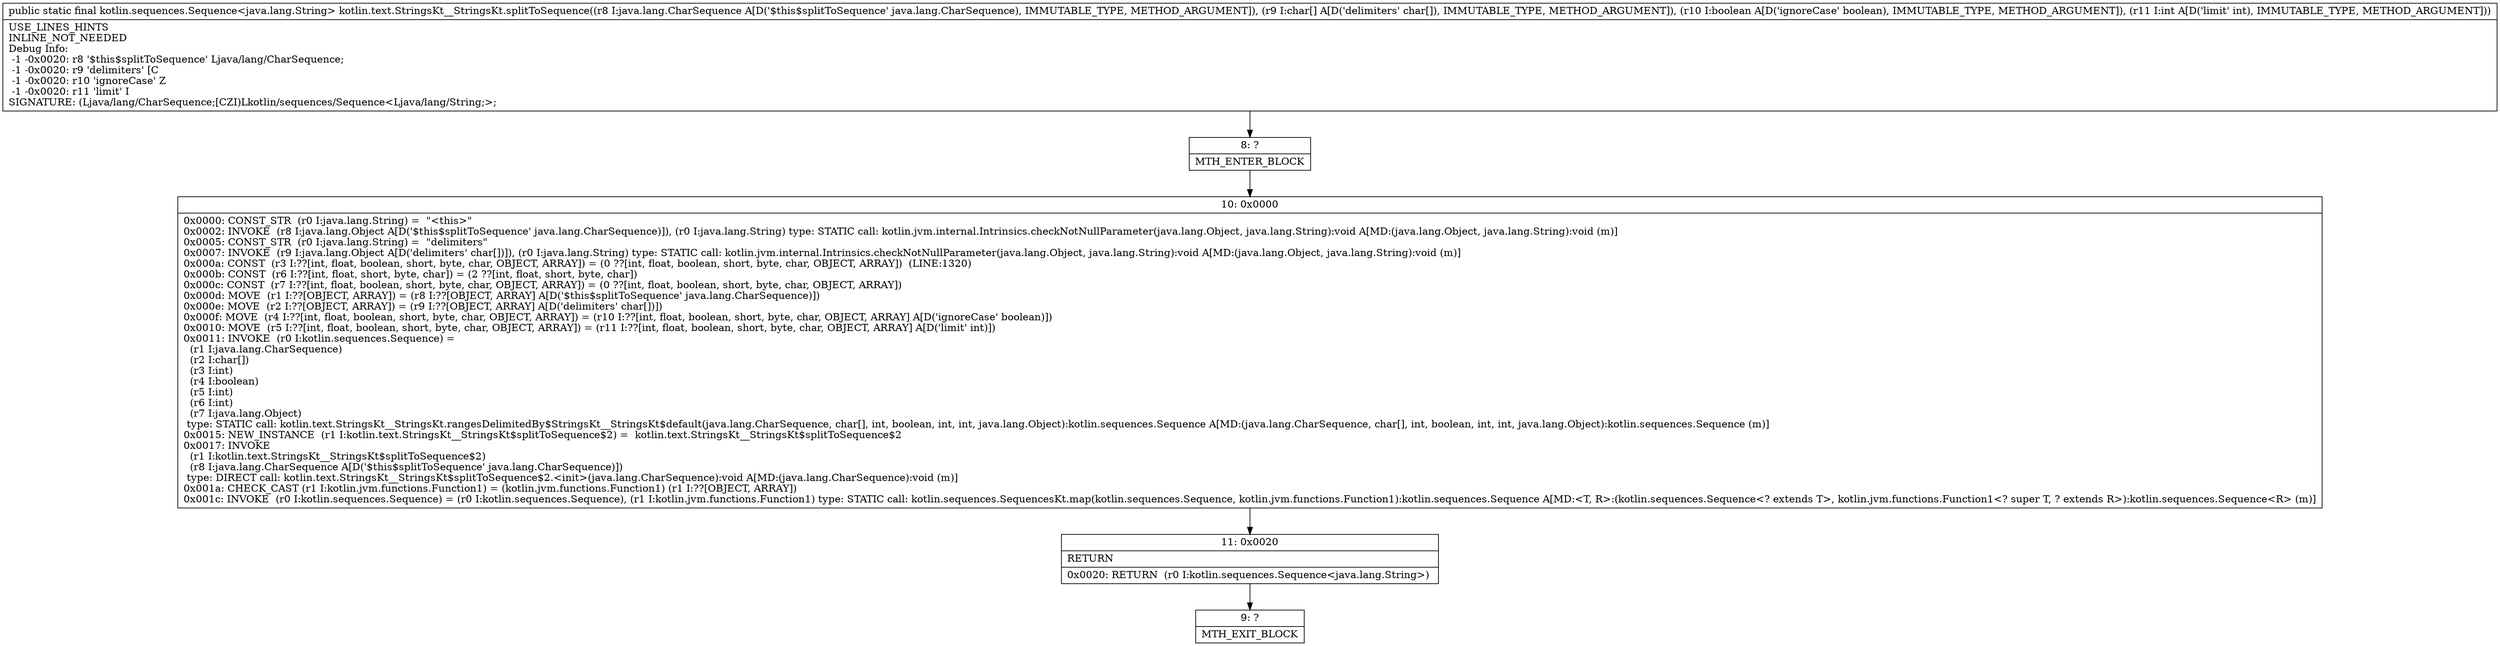 digraph "CFG forkotlin.text.StringsKt__StringsKt.splitToSequence(Ljava\/lang\/CharSequence;[CZI)Lkotlin\/sequences\/Sequence;" {
Node_8 [shape=record,label="{8\:\ ?|MTH_ENTER_BLOCK\l}"];
Node_10 [shape=record,label="{10\:\ 0x0000|0x0000: CONST_STR  (r0 I:java.lang.String) =  \"\<this\>\" \l0x0002: INVOKE  (r8 I:java.lang.Object A[D('$this$splitToSequence' java.lang.CharSequence)]), (r0 I:java.lang.String) type: STATIC call: kotlin.jvm.internal.Intrinsics.checkNotNullParameter(java.lang.Object, java.lang.String):void A[MD:(java.lang.Object, java.lang.String):void (m)]\l0x0005: CONST_STR  (r0 I:java.lang.String) =  \"delimiters\" \l0x0007: INVOKE  (r9 I:java.lang.Object A[D('delimiters' char[])]), (r0 I:java.lang.String) type: STATIC call: kotlin.jvm.internal.Intrinsics.checkNotNullParameter(java.lang.Object, java.lang.String):void A[MD:(java.lang.Object, java.lang.String):void (m)]\l0x000a: CONST  (r3 I:??[int, float, boolean, short, byte, char, OBJECT, ARRAY]) = (0 ??[int, float, boolean, short, byte, char, OBJECT, ARRAY])  (LINE:1320)\l0x000b: CONST  (r6 I:??[int, float, short, byte, char]) = (2 ??[int, float, short, byte, char]) \l0x000c: CONST  (r7 I:??[int, float, boolean, short, byte, char, OBJECT, ARRAY]) = (0 ??[int, float, boolean, short, byte, char, OBJECT, ARRAY]) \l0x000d: MOVE  (r1 I:??[OBJECT, ARRAY]) = (r8 I:??[OBJECT, ARRAY] A[D('$this$splitToSequence' java.lang.CharSequence)]) \l0x000e: MOVE  (r2 I:??[OBJECT, ARRAY]) = (r9 I:??[OBJECT, ARRAY] A[D('delimiters' char[])]) \l0x000f: MOVE  (r4 I:??[int, float, boolean, short, byte, char, OBJECT, ARRAY]) = (r10 I:??[int, float, boolean, short, byte, char, OBJECT, ARRAY] A[D('ignoreCase' boolean)]) \l0x0010: MOVE  (r5 I:??[int, float, boolean, short, byte, char, OBJECT, ARRAY]) = (r11 I:??[int, float, boolean, short, byte, char, OBJECT, ARRAY] A[D('limit' int)]) \l0x0011: INVOKE  (r0 I:kotlin.sequences.Sequence) = \l  (r1 I:java.lang.CharSequence)\l  (r2 I:char[])\l  (r3 I:int)\l  (r4 I:boolean)\l  (r5 I:int)\l  (r6 I:int)\l  (r7 I:java.lang.Object)\l type: STATIC call: kotlin.text.StringsKt__StringsKt.rangesDelimitedBy$StringsKt__StringsKt$default(java.lang.CharSequence, char[], int, boolean, int, int, java.lang.Object):kotlin.sequences.Sequence A[MD:(java.lang.CharSequence, char[], int, boolean, int, int, java.lang.Object):kotlin.sequences.Sequence (m)]\l0x0015: NEW_INSTANCE  (r1 I:kotlin.text.StringsKt__StringsKt$splitToSequence$2) =  kotlin.text.StringsKt__StringsKt$splitToSequence$2 \l0x0017: INVOKE  \l  (r1 I:kotlin.text.StringsKt__StringsKt$splitToSequence$2)\l  (r8 I:java.lang.CharSequence A[D('$this$splitToSequence' java.lang.CharSequence)])\l type: DIRECT call: kotlin.text.StringsKt__StringsKt$splitToSequence$2.\<init\>(java.lang.CharSequence):void A[MD:(java.lang.CharSequence):void (m)]\l0x001a: CHECK_CAST (r1 I:kotlin.jvm.functions.Function1) = (kotlin.jvm.functions.Function1) (r1 I:??[OBJECT, ARRAY]) \l0x001c: INVOKE  (r0 I:kotlin.sequences.Sequence) = (r0 I:kotlin.sequences.Sequence), (r1 I:kotlin.jvm.functions.Function1) type: STATIC call: kotlin.sequences.SequencesKt.map(kotlin.sequences.Sequence, kotlin.jvm.functions.Function1):kotlin.sequences.Sequence A[MD:\<T, R\>:(kotlin.sequences.Sequence\<? extends T\>, kotlin.jvm.functions.Function1\<? super T, ? extends R\>):kotlin.sequences.Sequence\<R\> (m)]\l}"];
Node_11 [shape=record,label="{11\:\ 0x0020|RETURN\l|0x0020: RETURN  (r0 I:kotlin.sequences.Sequence\<java.lang.String\>) \l}"];
Node_9 [shape=record,label="{9\:\ ?|MTH_EXIT_BLOCK\l}"];
MethodNode[shape=record,label="{public static final kotlin.sequences.Sequence\<java.lang.String\> kotlin.text.StringsKt__StringsKt.splitToSequence((r8 I:java.lang.CharSequence A[D('$this$splitToSequence' java.lang.CharSequence), IMMUTABLE_TYPE, METHOD_ARGUMENT]), (r9 I:char[] A[D('delimiters' char[]), IMMUTABLE_TYPE, METHOD_ARGUMENT]), (r10 I:boolean A[D('ignoreCase' boolean), IMMUTABLE_TYPE, METHOD_ARGUMENT]), (r11 I:int A[D('limit' int), IMMUTABLE_TYPE, METHOD_ARGUMENT]))  | USE_LINES_HINTS\lINLINE_NOT_NEEDED\lDebug Info:\l  \-1 \-0x0020: r8 '$this$splitToSequence' Ljava\/lang\/CharSequence;\l  \-1 \-0x0020: r9 'delimiters' [C\l  \-1 \-0x0020: r10 'ignoreCase' Z\l  \-1 \-0x0020: r11 'limit' I\lSIGNATURE: (Ljava\/lang\/CharSequence;[CZI)Lkotlin\/sequences\/Sequence\<Ljava\/lang\/String;\>;\l}"];
MethodNode -> Node_8;Node_8 -> Node_10;
Node_10 -> Node_11;
Node_11 -> Node_9;
}


